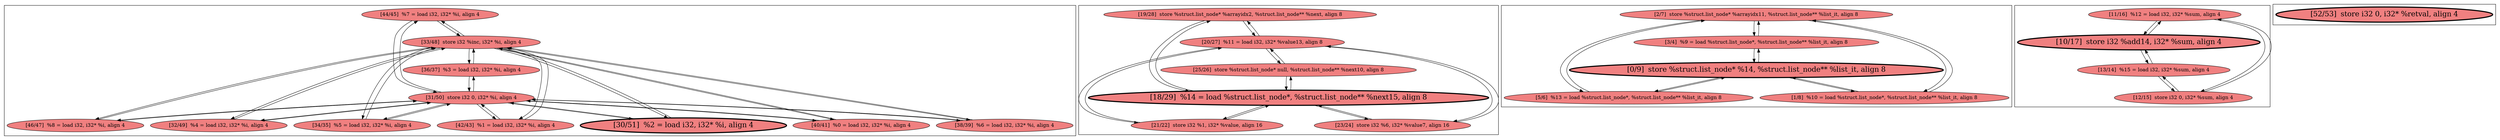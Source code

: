 
digraph G {



node103->node110 [ ]
node111->node110 [ ]
node91->node88 [ ]
node87->node90 [ ]
node110->node104 [ ]
node104->node110 [ ]
node110->node111 [ ]
node109->node111 [ ]
node108->node109 [ ]
node110->node107 [ ]
node109->node104 [ ]
node107->node109 [ ]
node109->node107 [ ]
node86->node90 [ ]
node90->node86 [ ]
node91->node90 [ ]
node99->node98 [ ]
node105->node109 [ ]
node98->node99 [ ]
node102->node109 [ ]
node105->node110 [ ]
node104->node109 [ ]
node109->node103 [ ]
node88->node89 [ ]
node89->node90 [ ]
node100->node98 [ ]
node95->node94 [ ]
node97->node99 [ ]
node88->node91 [ ]
node98->node100 [ ]
node101->node100 [ ]
node110->node103 [ ]
node110->node105 [ ]
node94->node92 [ ]
node90->node91 [ ]
node90->node89 [ ]
node100->node97 [ ]
node109->node102 [ ]
node92->node94 [ ]
node89->node88 [ ]
node106->node110 [ ]
node100->node101 [ ]
node106->node109 [ ]
node86->node88 [ ]
node99->node101 [ ]
node94->node95 [ ]
node88->node86 [ ]
node95->node93 [ ]
node110->node106 [ ]
node90->node87 [ ]
node97->node100 [ ]
node88->node87 [ ]
node102->node110 [ ]
node93->node95 [ ]
node107->node110 [ ]
node92->node93 [ ]
node93->node92 [ ]
node109->node112 [ ]
node109->node105 [ ]
node112->node109 [ ]
node109->node108 [ ]
node110->node108 [ ]
node111->node109 [ ]
node99->node97 [ ]
node109->node106 [ ]
node87->node88 [ ]
node112->node110 [ ]
node110->node112 [ ]
node110->node102 [ ]
node103->node109 [ ]
node108->node110 [ ]
node101->node99 [ ]


subgraph cluster4 {


node112 [fillcolor=lightcoral,label="[36/37]  %3 = load i32, i32* %i, align 4",shape=ellipse,style=filled ]
node111 [fillcolor=lightcoral,label="[34/35]  %5 = load i32, i32* %i, align 4",shape=ellipse,style=filled ]
node110 [fillcolor=lightcoral,label="[33/48]  store i32 %inc, i32* %i, align 4",shape=ellipse,style=filled ]
node109 [fillcolor=lightcoral,label="[31/50]  store i32 0, i32* %i, align 4",shape=ellipse,style=filled ]
node103 [fillcolor=lightcoral,label="[44/45]  %7 = load i32, i32* %i, align 4",shape=ellipse,style=filled ]
node108 [penwidth=3.0,fontsize=20,fillcolor=lightcoral,label="[30/51]  %2 = load i32, i32* %i, align 4",shape=ellipse,style=filled ]
node102 [fillcolor=lightcoral,label="[46/47]  %8 = load i32, i32* %i, align 4",shape=ellipse,style=filled ]
node104 [fillcolor=lightcoral,label="[42/43]  %1 = load i32, i32* %i, align 4",shape=ellipse,style=filled ]
node107 [fillcolor=lightcoral,label="[38/39]  %6 = load i32, i32* %i, align 4",shape=ellipse,style=filled ]
node105 [fillcolor=lightcoral,label="[40/41]  %0 = load i32, i32* %i, align 4",shape=ellipse,style=filled ]
node106 [fillcolor=lightcoral,label="[32/49]  %4 = load i32, i32* %i, align 4",shape=ellipse,style=filled ]



}

subgraph cluster3 {


node101 [fillcolor=lightcoral,label="[1/8]  %10 = load %struct.list_node*, %struct.list_node** %list_it, align 8",shape=ellipse,style=filled ]
node100 [penwidth=3.0,fontsize=20,fillcolor=lightcoral,label="[0/9]  store %struct.list_node* %14, %struct.list_node** %list_it, align 8",shape=ellipse,style=filled ]
node99 [fillcolor=lightcoral,label="[2/7]  store %struct.list_node* %arrayidx11, %struct.list_node** %list_it, align 8",shape=ellipse,style=filled ]
node97 [fillcolor=lightcoral,label="[5/6]  %13 = load %struct.list_node*, %struct.list_node** %list_it, align 8",shape=ellipse,style=filled ]
node98 [fillcolor=lightcoral,label="[3/4]  %9 = load %struct.list_node*, %struct.list_node** %list_it, align 8",shape=ellipse,style=filled ]



}

subgraph cluster2 {


node96 [penwidth=3.0,fontsize=20,fillcolor=lightcoral,label="[52/53]  store i32 0, i32* %retval, align 4",shape=ellipse,style=filled ]



}

subgraph cluster0 {


node90 [penwidth=3.0,fontsize=20,fillcolor=lightcoral,label="[18/29]  %14 = load %struct.list_node*, %struct.list_node** %next15, align 8",shape=ellipse,style=filled ]
node88 [fillcolor=lightcoral,label="[20/27]  %11 = load i32, i32* %value13, align 8",shape=ellipse,style=filled ]
node86 [fillcolor=lightcoral,label="[23/24]  store i32 %6, i32* %value7, align 16",shape=ellipse,style=filled ]
node91 [fillcolor=lightcoral,label="[19/28]  store %struct.list_node* %arrayidx2, %struct.list_node** %next, align 8",shape=ellipse,style=filled ]
node89 [fillcolor=lightcoral,label="[25/26]  store %struct.list_node* null, %struct.list_node** %next10, align 8",shape=ellipse,style=filled ]
node87 [fillcolor=lightcoral,label="[21/22]  store i32 %1, i32* %value, align 16",shape=ellipse,style=filled ]



}

subgraph cluster1 {


node95 [fillcolor=lightcoral,label="[11/16]  %12 = load i32, i32* %sum, align 4",shape=ellipse,style=filled ]
node94 [penwidth=3.0,fontsize=20,fillcolor=lightcoral,label="[10/17]  store i32 %add14, i32* %sum, align 4",shape=ellipse,style=filled ]
node92 [fillcolor=lightcoral,label="[13/14]  %15 = load i32, i32* %sum, align 4",shape=ellipse,style=filled ]
node93 [fillcolor=lightcoral,label="[12/15]  store i32 0, i32* %sum, align 4",shape=ellipse,style=filled ]



}

}
